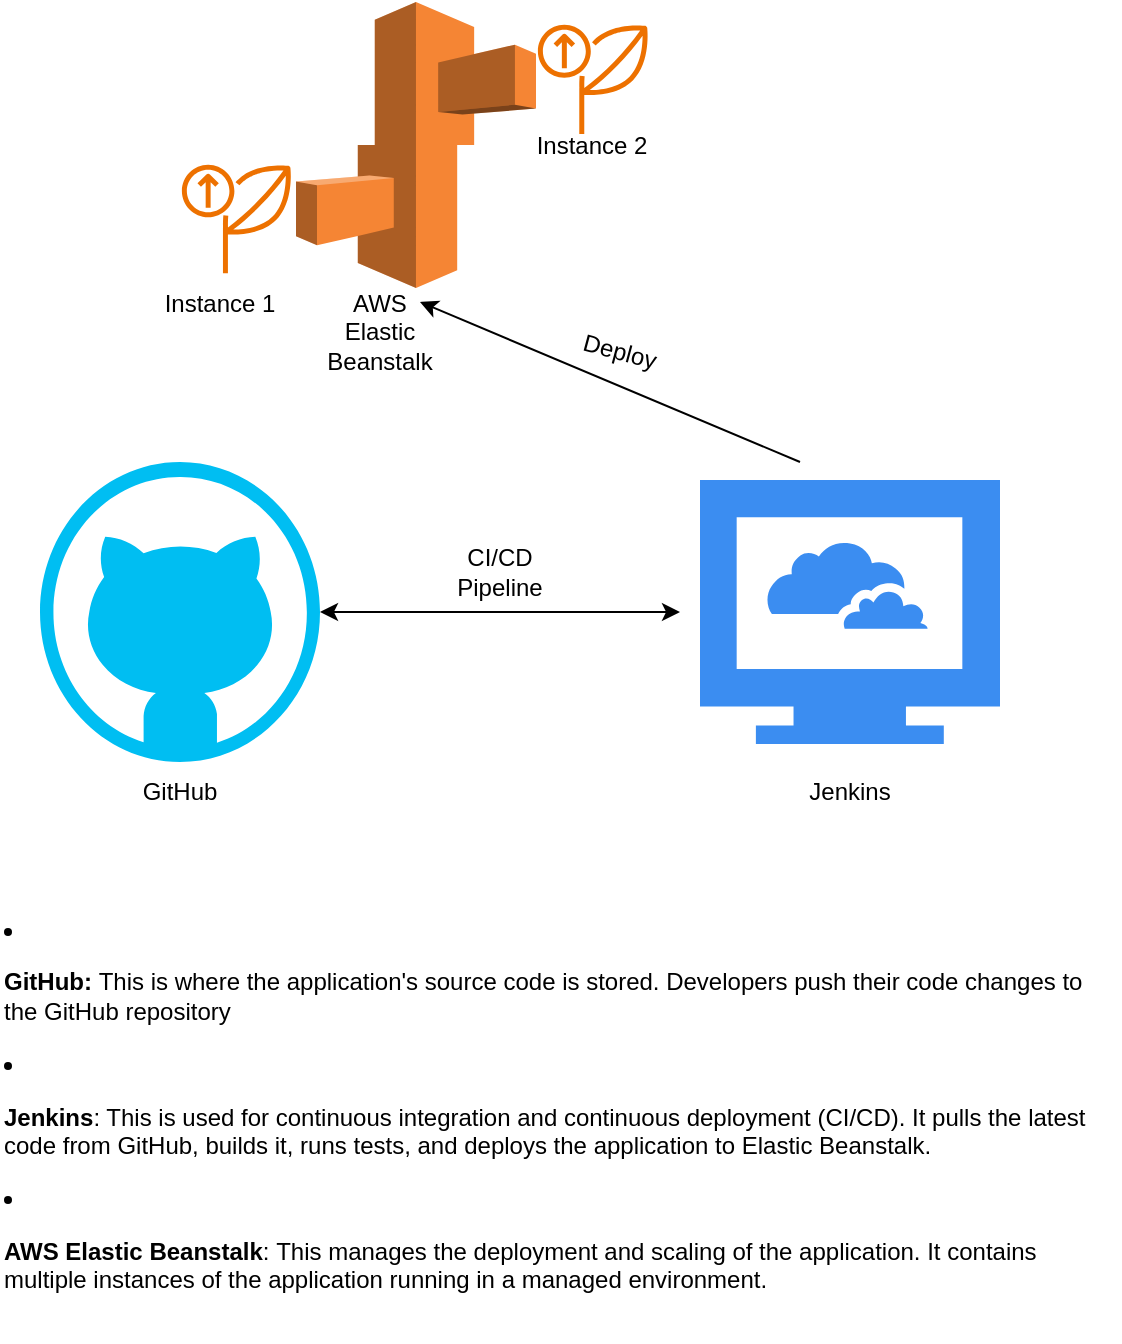 <mxfile version="24.7.1" type="device">
  <diagram name="Page-1" id="cxJN344DeU6Jj1aT5pXE">
    <mxGraphModel dx="735" dy="748" grid="1" gridSize="10" guides="1" tooltips="1" connect="1" arrows="1" fold="1" page="1" pageScale="1" pageWidth="850" pageHeight="1100" math="0" shadow="0">
      <root>
        <mxCell id="0" />
        <mxCell id="1" parent="0" />
        <mxCell id="JfEzEyvoyAKXiHGjm4NK-1" value="" style="sketch=0;html=1;aspect=fixed;strokeColor=none;shadow=0;fillColor=#3B8DF1;verticalAlign=top;labelPosition=center;verticalLabelPosition=bottom;shape=mxgraph.gcp2.cloud_computer" vertex="1" parent="1">
          <mxGeometry x="490" y="379" width="150" height="132" as="geometry" />
        </mxCell>
        <mxCell id="JfEzEyvoyAKXiHGjm4NK-2" value="" style="outlineConnect=0;dashed=0;verticalLabelPosition=bottom;verticalAlign=top;align=center;html=1;shape=mxgraph.aws3.elastic_beanstalk;fillColor=#F58534;gradientColor=none;" vertex="1" parent="1">
          <mxGeometry x="288" y="140" width="120" height="143" as="geometry" />
        </mxCell>
        <mxCell id="JfEzEyvoyAKXiHGjm4NK-4" value="" style="sketch=0;outlineConnect=0;fontColor=#232F3E;gradientColor=none;fillColor=#ED7100;strokeColor=none;dashed=0;verticalLabelPosition=bottom;verticalAlign=top;align=center;html=1;fontSize=12;fontStyle=0;aspect=fixed;pointerEvents=1;shape=mxgraph.aws4.deployment;" vertex="1" parent="1">
          <mxGeometry x="408" y="150" width="58.43" height="56" as="geometry" />
        </mxCell>
        <mxCell id="JfEzEyvoyAKXiHGjm4NK-5" value="" style="sketch=0;outlineConnect=0;fontColor=#232F3E;gradientColor=none;fillColor=#ED7100;strokeColor=none;dashed=0;verticalLabelPosition=bottom;verticalAlign=top;align=center;html=1;fontSize=12;fontStyle=0;aspect=fixed;pointerEvents=1;shape=mxgraph.aws4.deployment;" vertex="1" parent="1">
          <mxGeometry x="230" y="220" width="58" height="55.58" as="geometry" />
        </mxCell>
        <mxCell id="JfEzEyvoyAKXiHGjm4NK-6" value="" style="verticalLabelPosition=bottom;html=1;verticalAlign=top;align=center;strokeColor=none;fillColor=#00BEF2;shape=mxgraph.azure.github_code;pointerEvents=1;" vertex="1" parent="1">
          <mxGeometry x="160" y="370" width="140" height="150" as="geometry" />
        </mxCell>
        <mxCell id="JfEzEyvoyAKXiHGjm4NK-7" value="" style="endArrow=classic;startArrow=classic;html=1;rounded=0;" edge="1" parent="1" source="JfEzEyvoyAKXiHGjm4NK-6">
          <mxGeometry width="50" height="50" relative="1" as="geometry">
            <mxPoint x="350" y="410" as="sourcePoint" />
            <mxPoint x="480" y="445" as="targetPoint" />
          </mxGeometry>
        </mxCell>
        <mxCell id="JfEzEyvoyAKXiHGjm4NK-8" value="" style="endArrow=classic;html=1;rounded=0;" edge="1" parent="1">
          <mxGeometry width="50" height="50" relative="1" as="geometry">
            <mxPoint x="540" y="370" as="sourcePoint" />
            <mxPoint x="350" y="290" as="targetPoint" />
          </mxGeometry>
        </mxCell>
        <mxCell id="JfEzEyvoyAKXiHGjm4NK-9" value="AWS Elastic Beanstalk" style="text;strokeColor=none;align=center;fillColor=none;html=1;verticalAlign=middle;whiteSpace=wrap;rounded=0;" vertex="1" parent="1">
          <mxGeometry x="300" y="290" width="60" height="30" as="geometry" />
        </mxCell>
        <mxCell id="JfEzEyvoyAKXiHGjm4NK-10" value="Instance 1" style="text;strokeColor=none;align=center;fillColor=none;html=1;verticalAlign=middle;whiteSpace=wrap;rounded=0;" vertex="1" parent="1">
          <mxGeometry x="220" y="275.58" width="60" height="30" as="geometry" />
        </mxCell>
        <mxCell id="JfEzEyvoyAKXiHGjm4NK-11" value="Instance 2" style="text;strokeColor=none;align=center;fillColor=none;html=1;verticalAlign=middle;whiteSpace=wrap;rounded=0;" vertex="1" parent="1">
          <mxGeometry x="406.43" y="196.5" width="60" height="30" as="geometry" />
        </mxCell>
        <mxCell id="JfEzEyvoyAKXiHGjm4NK-12" value="Jenkins&lt;span style=&quot;color: rgba(0, 0, 0, 0); font-family: monospace; font-size: 0px; text-align: start; text-wrap: nowrap;&quot;&gt;%3CmxGraphModel%3E%3Croot%3E%3CmxCell%20id%3D%220%22%2F%3E%3CmxCell%20id%3D%221%22%20parent%3D%220%22%2F%3E%3CmxCell%20id%3D%222%22%20value%3D%22AWS%20Elastic%20Beanstalk%22%20style%3D%22text%3BstrokeColor%3Dnone%3Balign%3Dcenter%3BfillColor%3Dnone%3Bhtml%3D1%3BverticalAlign%3Dmiddle%3BwhiteSpace%3Dwrap%3Brounded%3D0%3B%22%20vertex%3D%221%22%20parent%3D%221%22%3E%3CmxGeometry%20x%3D%22300%22%20y%3D%22290%22%20width%3D%2260%22%20height%3D%2230%22%20as%3D%22geometry%22%2F%3E%3C%2FmxCell%3E%3C%2Froot%3E%3C%2FmxGraphModel%3E&lt;/span&gt;" style="text;strokeColor=none;align=center;fillColor=none;html=1;verticalAlign=middle;whiteSpace=wrap;rounded=0;" vertex="1" parent="1">
          <mxGeometry x="535" y="520" width="60" height="30" as="geometry" />
        </mxCell>
        <mxCell id="JfEzEyvoyAKXiHGjm4NK-13" value="CI/CD Pipeline" style="text;strokeColor=none;align=center;fillColor=none;html=1;verticalAlign=middle;whiteSpace=wrap;rounded=0;" vertex="1" parent="1">
          <mxGeometry x="360" y="410" width="60" height="30" as="geometry" />
        </mxCell>
        <mxCell id="JfEzEyvoyAKXiHGjm4NK-14" value="Deploy" style="text;strokeColor=none;align=center;fillColor=none;html=1;verticalAlign=middle;whiteSpace=wrap;rounded=0;rotation=15;" vertex="1" parent="1">
          <mxGeometry x="420" y="300" width="60" height="30" as="geometry" />
        </mxCell>
        <mxCell id="JfEzEyvoyAKXiHGjm4NK-16" value="GitHub" style="text;strokeColor=none;align=center;fillColor=none;html=1;verticalAlign=middle;whiteSpace=wrap;rounded=0;" vertex="1" parent="1">
          <mxGeometry x="200" y="520" width="60" height="30" as="geometry" />
        </mxCell>
        <mxCell id="JfEzEyvoyAKXiHGjm4NK-17" value="&lt;li&gt;&lt;p&gt;&lt;strong&gt;GitHub:&amp;nbsp;&lt;/strong&gt;&lt;span style=&quot;background-color: initial;&quot;&gt;This is where the application&#39;s source code is stored. Developers push their code changes to the GitHub repository&lt;/span&gt;&lt;/p&gt;&lt;/li&gt;&lt;li&gt;&lt;p&gt;&lt;strong style=&quot;background-color: initial;&quot;&gt;Jenkins&lt;/strong&gt;&lt;span style=&quot;background-color: initial;&quot;&gt;: This&lt;/span&gt;&lt;span style=&quot;background-color: initial;&quot;&gt;&amp;nbsp;is used for continuous integration and continuous deployment (CI/CD). It pulls the latest code from GitHub, builds it, runs tests, and deploys the application to Elastic Beanstalk.&lt;/span&gt;&lt;/p&gt;&lt;/li&gt;&lt;li&gt;&lt;p&gt;&lt;strong&gt;AWS Elastic Beanstalk&lt;/strong&gt;:&amp;nbsp;&lt;span style=&quot;background-color: initial;&quot;&gt;This manages the deployment and scaling of the application. It contains multiple instances of the application running in a managed environment.&lt;/span&gt;&lt;/p&gt;&lt;/li&gt;" style="text;whiteSpace=wrap;html=1;" vertex="1" parent="1">
          <mxGeometry x="140" y="590" width="560" height="220" as="geometry" />
        </mxCell>
      </root>
    </mxGraphModel>
  </diagram>
</mxfile>
